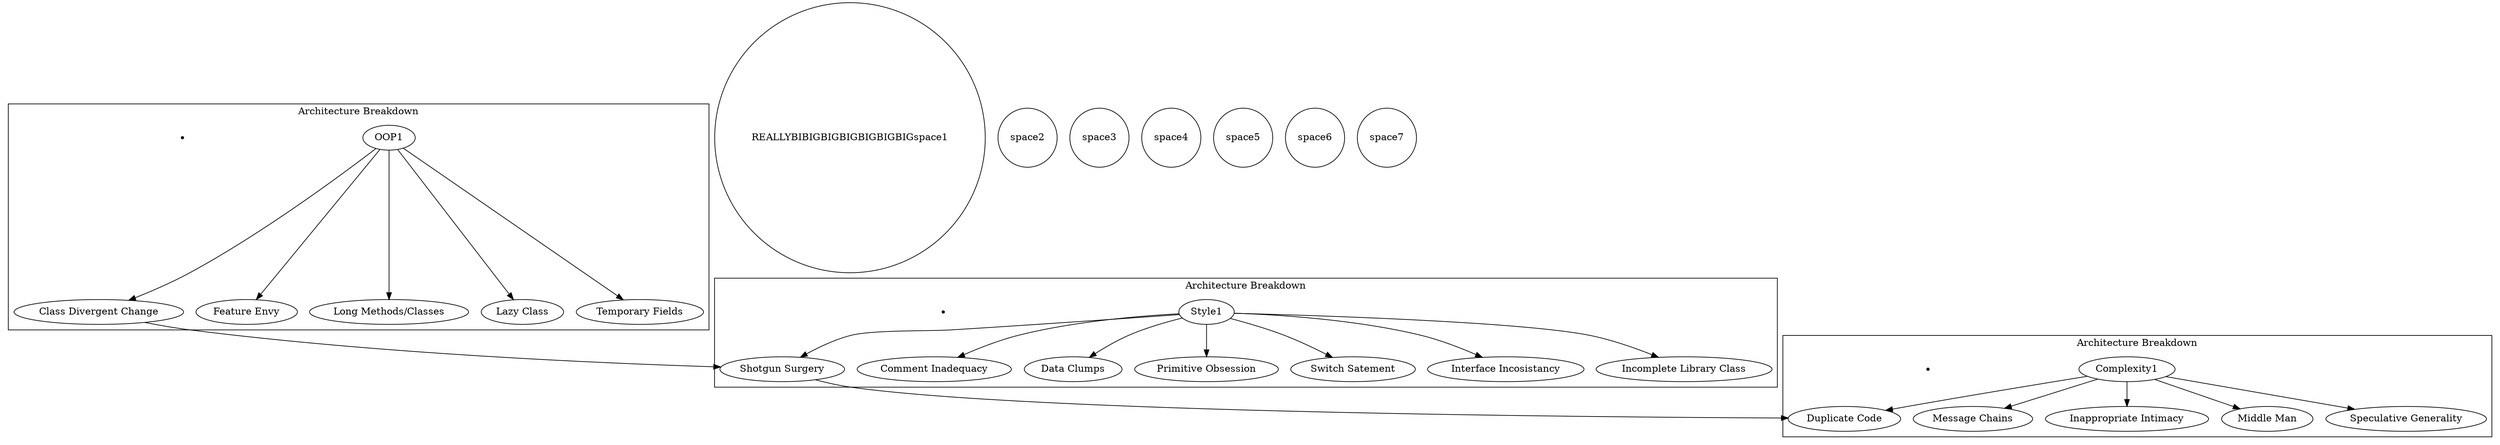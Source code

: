 
digraph smells {
    rankdir="TB"
    subgraph cluster_0 {
        node [shape=ellipse]

        rankdir="TB"
        OOP1
        OOP1->"Class Divergent Change"
        OOP1->"Feature Envy"
        OOP1->"Long Methods/Classes"
        OOP1->"Lazy Class"
        OOP1->"Temporary Fields"
        node [shape=point] c1
        label = "Architecture Breakdown";
    }

    node [shape=circle] REALLYBIBIGBIGBIGBIGBIGBIGspace1
    node [shape=circle] space2
    node [shape=circle] space3
    node [shape=circle] space4
    node [shape=circle] space5
    node [shape=circle] space6
    node [shape=circle] space7

    subgraph cluster_1 {
        node [shape=ellipse]
        Style1
        Style1->"Shotgun Surgery"
        Style1->"Comment Inadequacy"
        Style1->"Data Clumps"
        Style1->"Primitive Obsession"
        Style1->"Switch Satement"
        Style1->"Interface Incosistancy"
        Style1->"Incomplete Library Class"
        node [shape=point] c2
        label = "Architecture Breakdown";
    }

    subgraph cluster_2 {
        node [shape=ellipse]
        Complexity1
        Complexity1->"Duplicate Code"
        Complexity1->"Message Chains"
        Complexity1->"Inappropriate Intimacy"
        Complexity1->"Middle Man"
        Complexity1->"Speculative Generality"
        node [shape=point] c3
        
        label = "Architecture Breakdown";
    }

    #edge[constraint=false];
    "Class Divergent Change" -> "Shotgun Surgery" ->"Duplicate Code"
    #c1->c2->c3;



}
